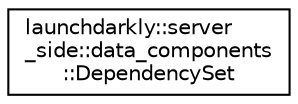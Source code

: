 digraph "Graphical Class Hierarchy"
{
 // LATEX_PDF_SIZE
  edge [fontname="Helvetica",fontsize="10",labelfontname="Helvetica",labelfontsize="10"];
  node [fontname="Helvetica",fontsize="10",shape=record];
  rankdir="LR";
  Node0 [label="launchdarkly::server\l_side::data_components\l::DependencySet",height=0.2,width=0.4,color="black", fillcolor="white", style="filled",URL="$classlaunchdarkly_1_1server__side_1_1data__components_1_1DependencySet.html",tooltip=" "];
}
